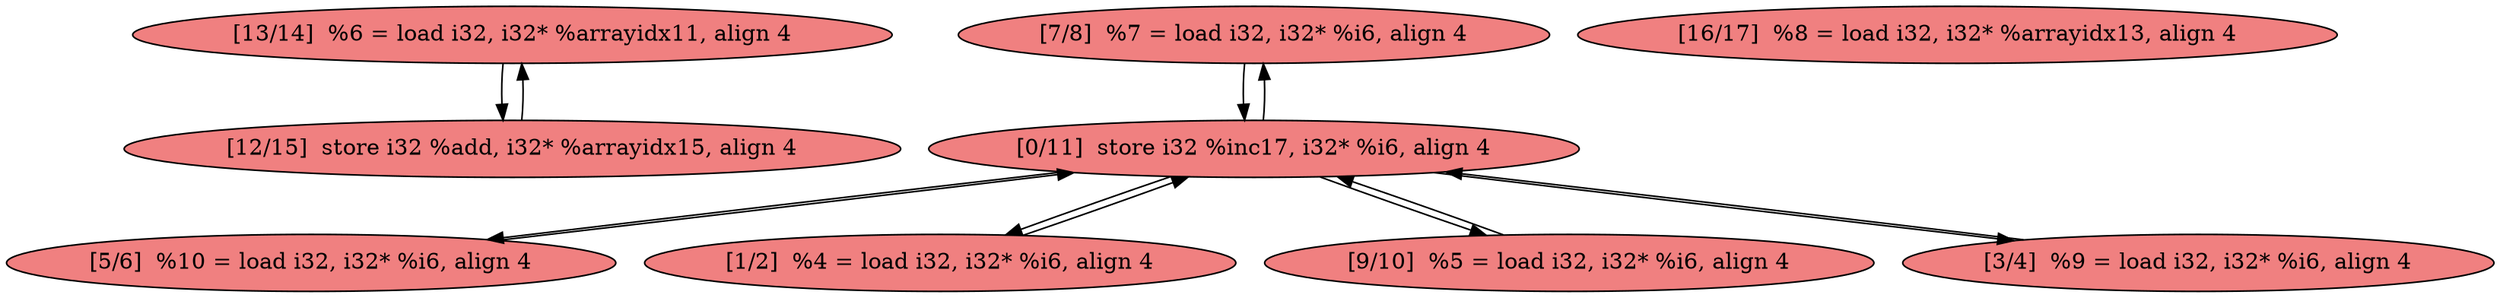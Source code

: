 
digraph G {


node128 [fillcolor=lightcoral,label="[13/14]  %6 = load i32, i32* %arrayidx11, align 4",shape=ellipse,style=filled ]
node127 [fillcolor=lightcoral,label="[7/8]  %7 = load i32, i32* %i6, align 4",shape=ellipse,style=filled ]
node129 [fillcolor=lightcoral,label="[16/17]  %8 = load i32, i32* %arrayidx13, align 4",shape=ellipse,style=filled ]
node122 [fillcolor=lightcoral,label="[5/6]  %10 = load i32, i32* %i6, align 4",shape=ellipse,style=filled ]
node123 [fillcolor=lightcoral,label="[12/15]  store i32 %add, i32* %arrayidx15, align 4",shape=ellipse,style=filled ]
node121 [fillcolor=lightcoral,label="[0/11]  store i32 %inc17, i32* %i6, align 4",shape=ellipse,style=filled ]
node124 [fillcolor=lightcoral,label="[1/2]  %4 = load i32, i32* %i6, align 4",shape=ellipse,style=filled ]
node125 [fillcolor=lightcoral,label="[9/10]  %5 = load i32, i32* %i6, align 4",shape=ellipse,style=filled ]
node126 [fillcolor=lightcoral,label="[3/4]  %9 = load i32, i32* %i6, align 4",shape=ellipse,style=filled ]

node121->node125 [ ]
node125->node121 [ ]
node127->node121 [ ]
node121->node126 [ ]
node126->node121 [ ]
node123->node128 [ ]
node128->node123 [ ]
node121->node124 [ ]
node124->node121 [ ]
node121->node122 [ ]
node121->node127 [ ]
node122->node121 [ ]


}
